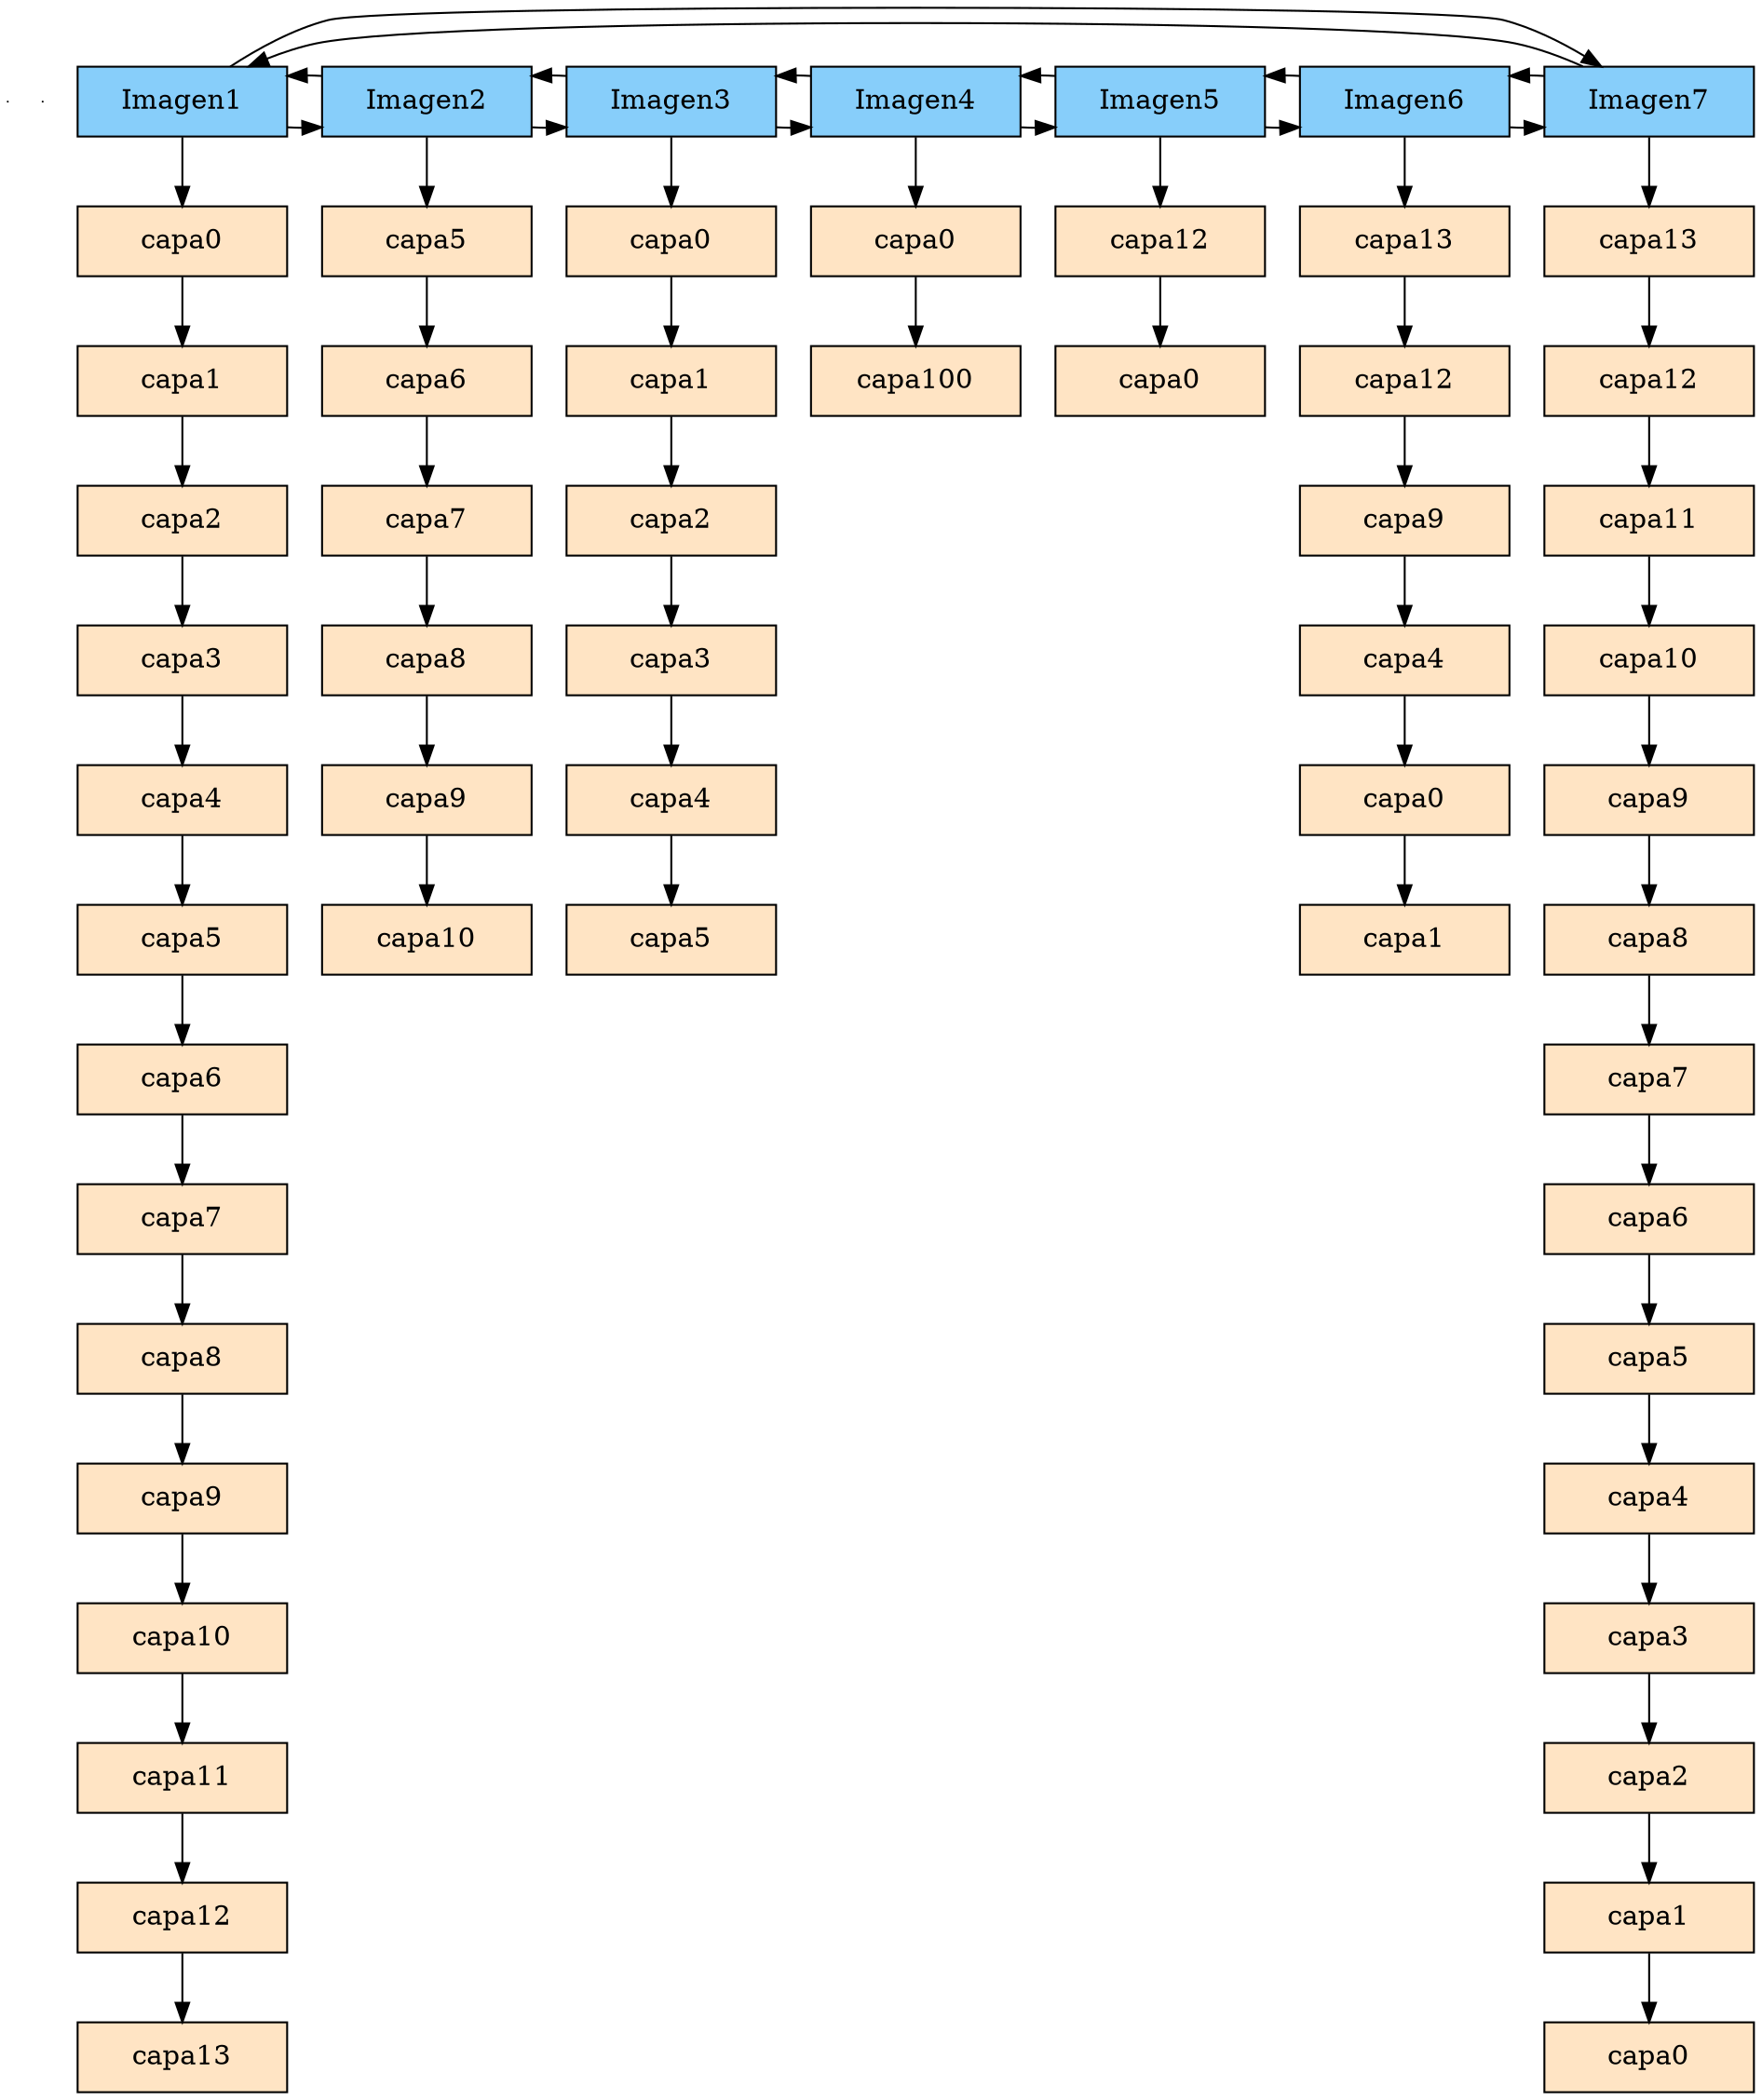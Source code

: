 digraph Sparce_Matrix {
 node [shape=box] 
 e0[ shape = point, width = 0 ];
  e1[ shape = point, width = 0 ];
Imagen1[label = "Imagen1" width = 1.5 style = filled, fillcolor = lightskyblue, group = 2 ];Imagen1->Imagen2
Imagen2->Imagen1
Imagen2[label = "Imagen2" width = 1.5 style = filled, fillcolor = lightskyblue, group = 2 ];Imagen2->Imagen3
Imagen3->Imagen2
Imagen3[label = "Imagen3" width = 1.5 style = filled, fillcolor = lightskyblue, group = 2 ];Imagen3->Imagen4
Imagen4->Imagen3
Imagen4[label = "Imagen4" width = 1.5 style = filled, fillcolor = lightskyblue, group = 2 ];Imagen4->Imagen5
Imagen5->Imagen4
Imagen5[label = "Imagen5" width = 1.5 style = filled, fillcolor = lightskyblue, group = 2 ];Imagen5->Imagen6
Imagen6->Imagen5
Imagen6[label = "Imagen6" width = 1.5 style = filled, fillcolor = lightskyblue, group = 2 ];Imagen6->Imagen7
Imagen7->Imagen6
Imagen7[label = "Imagen7" width = 1.5 style = filled, fillcolor = lightskyblue, group = 2 ];Imagen7->Imagen1
Imagen1->Imagen7
Imagen1->capa00
capa00[label = "capa0"width = 1.5 style = filled, fillcolor = bisque1, group = 1 ];
capa00->capa10
capa10[label = "capa1"width = 1.5 style = filled, fillcolor = bisque1, group = 1 ];
capa10->capa20
capa20[label = "capa2"width = 1.5 style = filled, fillcolor = bisque1, group = 1 ];
capa20->capa30
capa30[label = "capa3"width = 1.5 style = filled, fillcolor = bisque1, group = 1 ];
capa30->capa40
capa40[label = "capa4"width = 1.5 style = filled, fillcolor = bisque1, group = 1 ];
capa40->capa50
capa50[label = "capa5"width = 1.5 style = filled, fillcolor = bisque1, group = 1 ];
capa50->capa60
capa60[label = "capa6"width = 1.5 style = filled, fillcolor = bisque1, group = 1 ];
capa60->capa70
capa70[label = "capa7"width = 1.5 style = filled, fillcolor = bisque1, group = 1 ];
capa70->capa80
capa80[label = "capa8"width = 1.5 style = filled, fillcolor = bisque1, group = 1 ];
capa80->capa90
capa90[label = "capa9"width = 1.5 style = filled, fillcolor = bisque1, group = 1 ];
capa90->capa100
capa100[label = "capa10"width = 1.5 style = filled, fillcolor = bisque1, group = 1 ];
capa100->capa110
capa110[label = "capa11"width = 1.5 style = filled, fillcolor = bisque1, group = 1 ];
capa110->capa120
capa120[label = "capa12"width = 1.5 style = filled, fillcolor = bisque1, group = 1 ];
capa120->capa130
capa130[label = "capa13"width = 1.5 style = filled, fillcolor = bisque1, group = 1 ];
Imagen2->capa51
capa51[label = "capa5"width = 1.5 style = filled, fillcolor = bisque1, group = 1 ];
capa51->capa61
capa61[label = "capa6"width = 1.5 style = filled, fillcolor = bisque1, group = 1 ];
capa61->capa71
capa71[label = "capa7"width = 1.5 style = filled, fillcolor = bisque1, group = 1 ];
capa71->capa81
capa81[label = "capa8"width = 1.5 style = filled, fillcolor = bisque1, group = 1 ];
capa81->capa91
capa91[label = "capa9"width = 1.5 style = filled, fillcolor = bisque1, group = 1 ];
capa91->capa101
capa101[label = "capa10"width = 1.5 style = filled, fillcolor = bisque1, group = 1 ];
Imagen3->capa02
capa02[label = "capa0"width = 1.5 style = filled, fillcolor = bisque1, group = 1 ];
capa02->capa12
capa12[label = "capa1"width = 1.5 style = filled, fillcolor = bisque1, group = 1 ];
capa12->capa22
capa22[label = "capa2"width = 1.5 style = filled, fillcolor = bisque1, group = 1 ];
capa22->capa32
capa32[label = "capa3"width = 1.5 style = filled, fillcolor = bisque1, group = 1 ];
capa32->capa42
capa42[label = "capa4"width = 1.5 style = filled, fillcolor = bisque1, group = 1 ];
capa42->capa52
capa52[label = "capa5"width = 1.5 style = filled, fillcolor = bisque1, group = 1 ];
Imagen4->capa03
capa03[label = "capa0"width = 1.5 style = filled, fillcolor = bisque1, group = 1 ];
capa03->capa1003
capa1003[label = "capa100"width = 1.5 style = filled, fillcolor = bisque1, group = 1 ];
Imagen5->capa124
capa124[label = "capa12"width = 1.5 style = filled, fillcolor = bisque1, group = 1 ];
capa124->capa04
capa04[label = "capa0"width = 1.5 style = filled, fillcolor = bisque1, group = 1 ];
Imagen6->capa135
capa135[label = "capa13"width = 1.5 style = filled, fillcolor = bisque1, group = 1 ];
capa135->capa125
capa125[label = "capa12"width = 1.5 style = filled, fillcolor = bisque1, group = 1 ];
capa125->capa95
capa95[label = "capa9"width = 1.5 style = filled, fillcolor = bisque1, group = 1 ];
capa95->capa45
capa45[label = "capa4"width = 1.5 style = filled, fillcolor = bisque1, group = 1 ];
capa45->capa05
capa05[label = "capa0"width = 1.5 style = filled, fillcolor = bisque1, group = 1 ];
capa05->capa15
capa15[label = "capa1"width = 1.5 style = filled, fillcolor = bisque1, group = 1 ];
Imagen7->capa136
capa136[label = "capa13"width = 1.5 style = filled, fillcolor = bisque1, group = 1 ];
capa136->capa126
capa126[label = "capa12"width = 1.5 style = filled, fillcolor = bisque1, group = 1 ];
capa126->capa116
capa116[label = "capa11"width = 1.5 style = filled, fillcolor = bisque1, group = 1 ];
capa116->capa106
capa106[label = "capa10"width = 1.5 style = filled, fillcolor = bisque1, group = 1 ];
capa106->capa96
capa96[label = "capa9"width = 1.5 style = filled, fillcolor = bisque1, group = 1 ];
capa96->capa86
capa86[label = "capa8"width = 1.5 style = filled, fillcolor = bisque1, group = 1 ];
capa86->capa76
capa76[label = "capa7"width = 1.5 style = filled, fillcolor = bisque1, group = 1 ];
capa76->capa66
capa66[label = "capa6"width = 1.5 style = filled, fillcolor = bisque1, group = 1 ];
capa66->capa56
capa56[label = "capa5"width = 1.5 style = filled, fillcolor = bisque1, group = 1 ];
capa56->capa46
capa46[label = "capa4"width = 1.5 style = filled, fillcolor = bisque1, group = 1 ];
capa46->capa36
capa36[label = "capa3"width = 1.5 style = filled, fillcolor = bisque1, group = 1 ];
capa36->capa26
capa26[label = "capa2"width = 1.5 style = filled, fillcolor = bisque1, group = 1 ];
capa26->capa16
capa16[label = "capa1"width = 1.5 style = filled, fillcolor = bisque1, group = 1 ];
capa16->capa06
capa06[label = "capa0"width = 1.5 style = filled, fillcolor = bisque1, group = 1 ];
{rank = same;Imagen1; Imagen2; Imagen3; Imagen4; Imagen5; Imagen6; Imagen7; }
}
